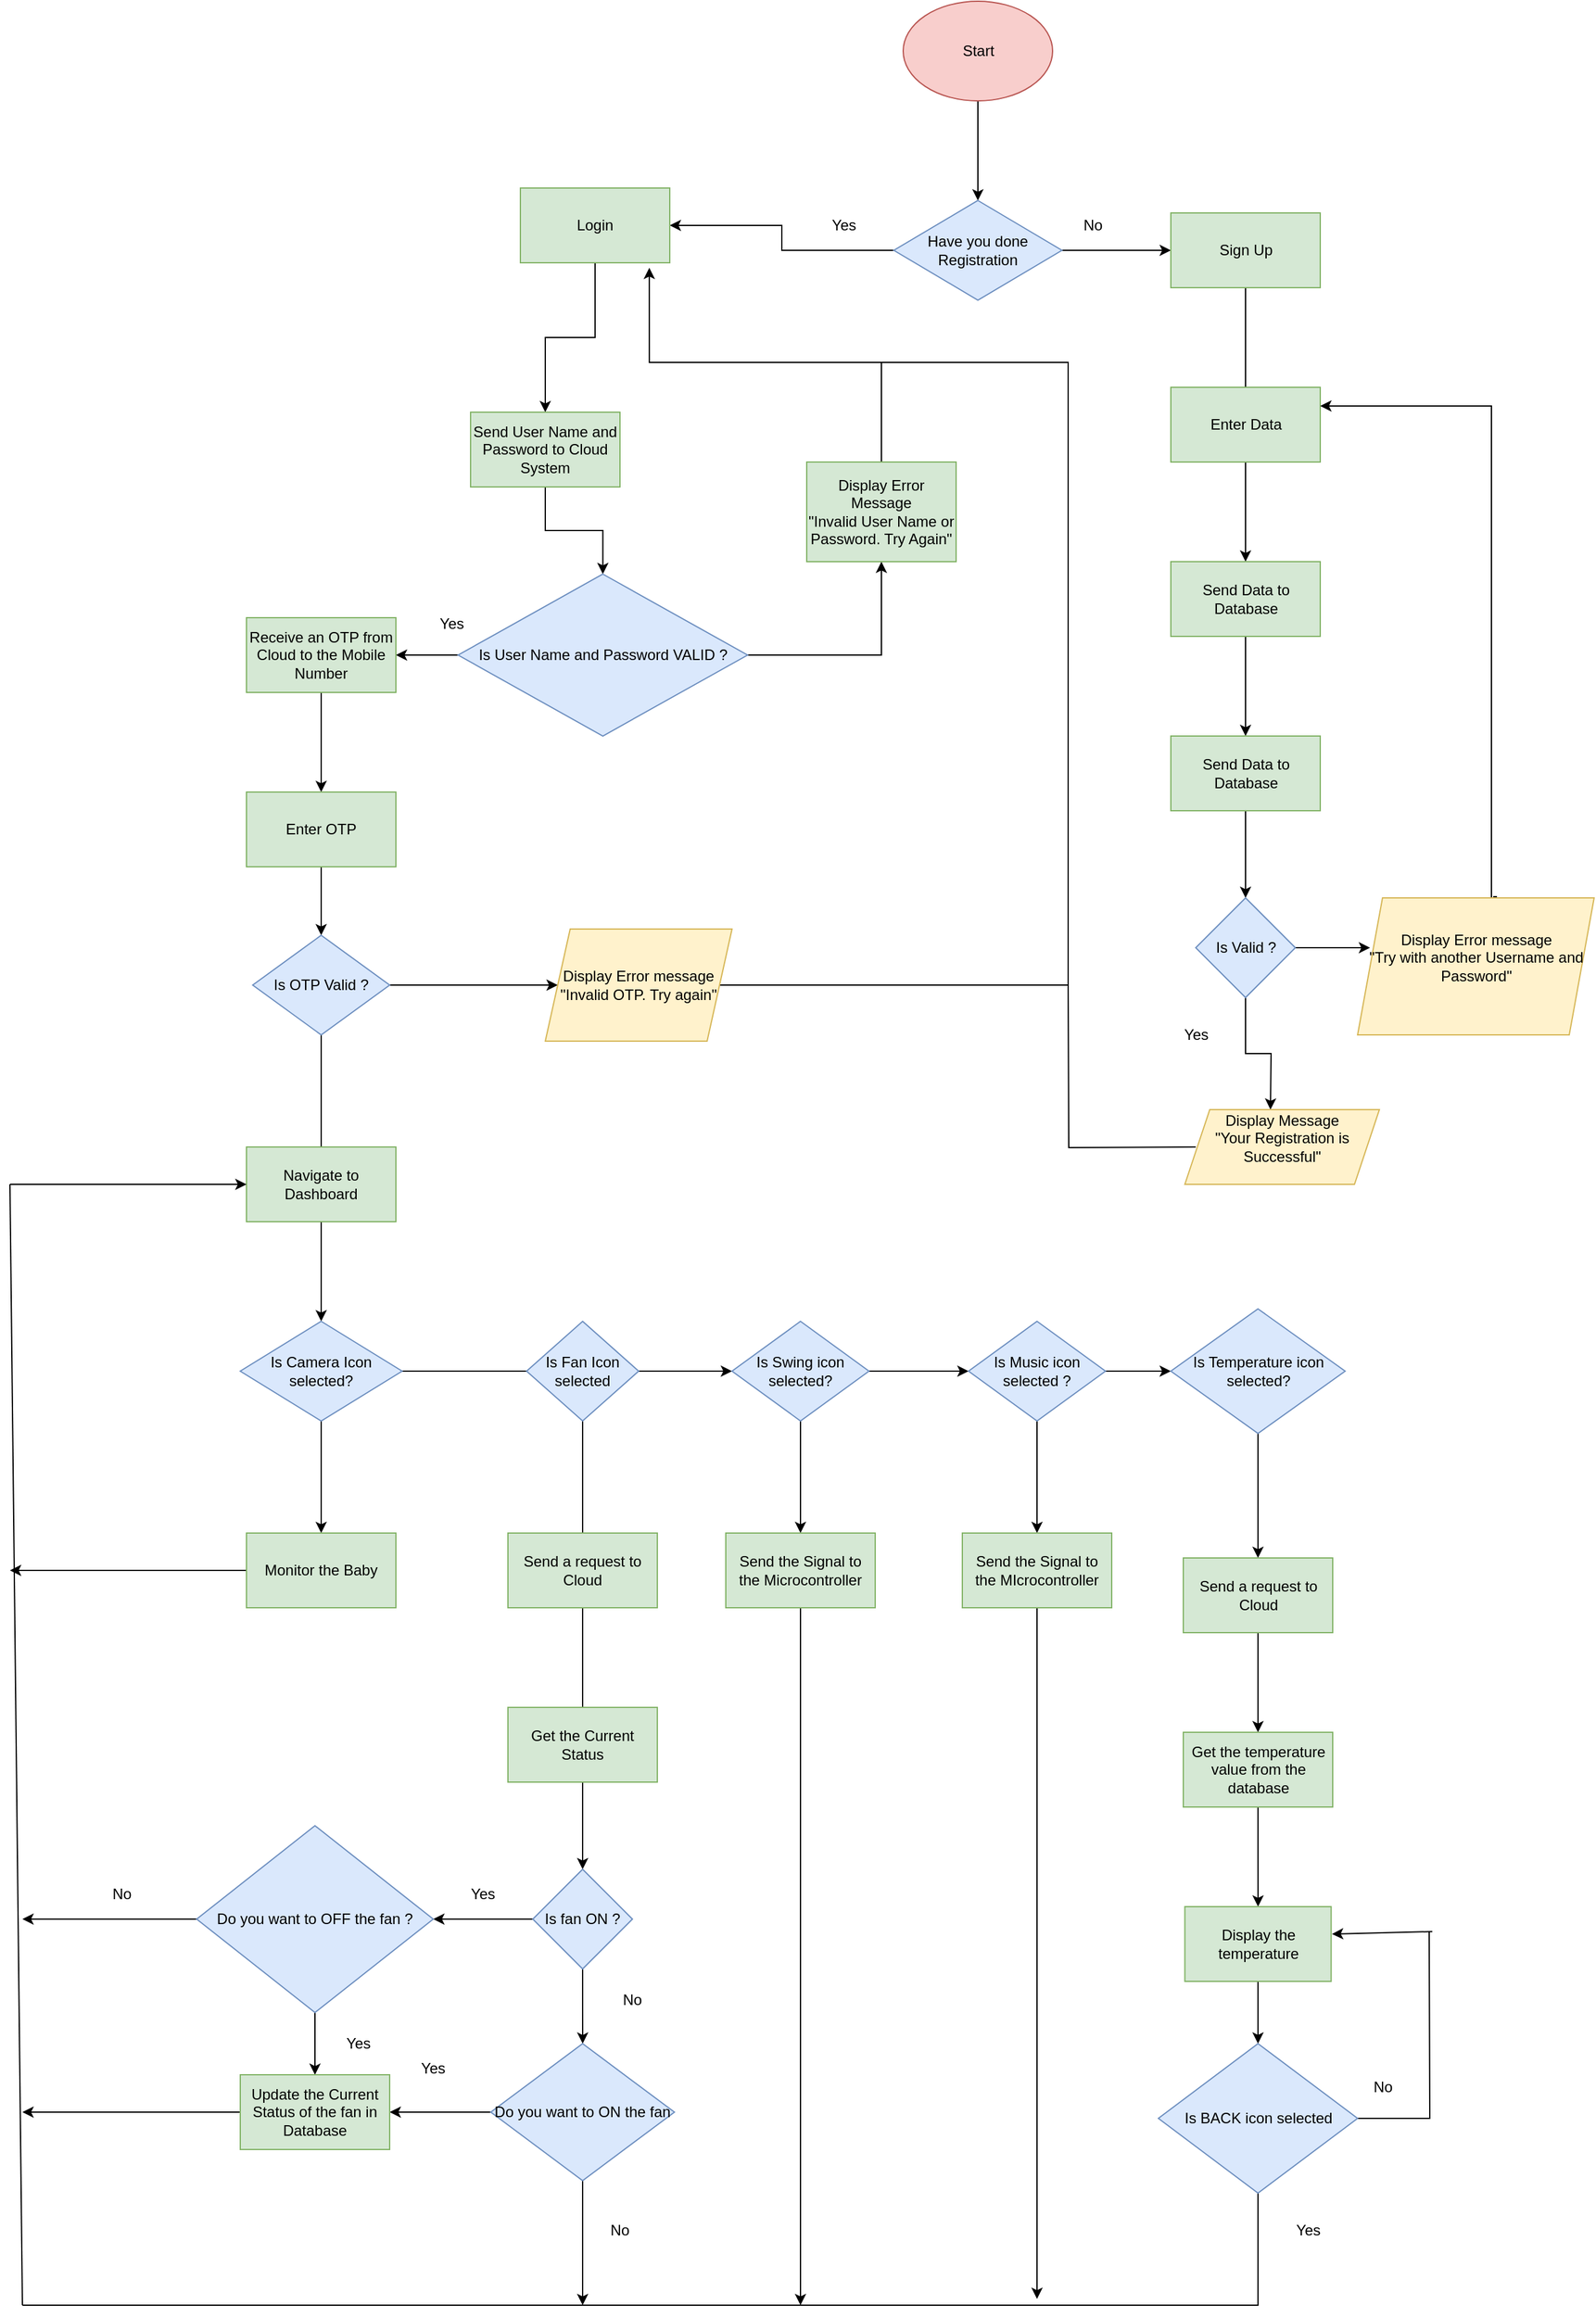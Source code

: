 <mxfile version="13.8.9-1" type="device"><diagram id="ltVIA25As3C9pOUCc6Ad" name="Page-1"><mxGraphModel dx="1888" dy="564" grid="1" gridSize="10" guides="1" tooltips="1" connect="1" arrows="1" fold="1" page="1" pageScale="1" pageWidth="850" pageHeight="1100" math="0" shadow="0"><root><mxCell id="0"/><mxCell id="1" parent="0"/><mxCell id="YHHCGldFSqdu_8x_-isY-6" value="" style="edgeStyle=orthogonalEdgeStyle;rounded=0;orthogonalLoop=1;jettySize=auto;html=1;" edge="1" parent="1" source="YHHCGldFSqdu_8x_-isY-4" target="YHHCGldFSqdu_8x_-isY-5"><mxGeometry relative="1" as="geometry"/></mxCell><mxCell id="YHHCGldFSqdu_8x_-isY-4" value="Start" style="ellipse;whiteSpace=wrap;html=1;fillColor=#f8cecc;strokeColor=#b85450;" vertex="1" parent="1"><mxGeometry x="337.5" y="10" width="120" height="80" as="geometry"/></mxCell><mxCell id="YHHCGldFSqdu_8x_-isY-10" value="" style="edgeStyle=orthogonalEdgeStyle;rounded=0;orthogonalLoop=1;jettySize=auto;html=1;" edge="1" parent="1" source="YHHCGldFSqdu_8x_-isY-5" target="YHHCGldFSqdu_8x_-isY-9"><mxGeometry relative="1" as="geometry"/></mxCell><mxCell id="YHHCGldFSqdu_8x_-isY-12" value="" style="edgeStyle=orthogonalEdgeStyle;rounded=0;orthogonalLoop=1;jettySize=auto;html=1;" edge="1" parent="1" source="YHHCGldFSqdu_8x_-isY-5" target="YHHCGldFSqdu_8x_-isY-11"><mxGeometry relative="1" as="geometry"/></mxCell><mxCell id="YHHCGldFSqdu_8x_-isY-5" value="Have you done Registration" style="rhombus;whiteSpace=wrap;html=1;fillColor=#dae8fc;strokeColor=#6c8ebf;" vertex="1" parent="1"><mxGeometry x="330" y="170" width="135" height="80" as="geometry"/></mxCell><mxCell id="YHHCGldFSqdu_8x_-isY-14" value="" style="edgeStyle=orthogonalEdgeStyle;rounded=0;orthogonalLoop=1;jettySize=auto;html=1;" edge="1" parent="1" source="YHHCGldFSqdu_8x_-isY-9" target="YHHCGldFSqdu_8x_-isY-13"><mxGeometry relative="1" as="geometry"/></mxCell><mxCell id="YHHCGldFSqdu_8x_-isY-9" value="Login" style="whiteSpace=wrap;html=1;fillColor=#d5e8d4;strokeColor=#82b366;" vertex="1" parent="1"><mxGeometry x="30" y="160" width="120" height="60" as="geometry"/></mxCell><mxCell id="YHHCGldFSqdu_8x_-isY-36" value="" style="edgeStyle=orthogonalEdgeStyle;rounded=0;orthogonalLoop=1;jettySize=auto;html=1;endArrow=none;endFill=0;" edge="1" parent="1" source="YHHCGldFSqdu_8x_-isY-11" target="YHHCGldFSqdu_8x_-isY-35"><mxGeometry relative="1" as="geometry"/></mxCell><mxCell id="YHHCGldFSqdu_8x_-isY-11" value="Sign Up" style="whiteSpace=wrap;html=1;fillColor=#d5e8d4;strokeColor=#82b366;" vertex="1" parent="1"><mxGeometry x="552.5" y="180" width="120" height="60" as="geometry"/></mxCell><mxCell id="YHHCGldFSqdu_8x_-isY-16" value="" style="edgeStyle=orthogonalEdgeStyle;rounded=0;orthogonalLoop=1;jettySize=auto;html=1;" edge="1" parent="1" source="YHHCGldFSqdu_8x_-isY-13" target="YHHCGldFSqdu_8x_-isY-15"><mxGeometry relative="1" as="geometry"/></mxCell><mxCell id="YHHCGldFSqdu_8x_-isY-13" value="Send User Name and Password to Cloud System" style="whiteSpace=wrap;html=1;fillColor=#d5e8d4;strokeColor=#82b366;" vertex="1" parent="1"><mxGeometry x="-10" y="340" width="120" height="60" as="geometry"/></mxCell><mxCell id="YHHCGldFSqdu_8x_-isY-20" value="" style="edgeStyle=orthogonalEdgeStyle;rounded=0;orthogonalLoop=1;jettySize=auto;html=1;" edge="1" parent="1" source="YHHCGldFSqdu_8x_-isY-15" target="YHHCGldFSqdu_8x_-isY-19"><mxGeometry relative="1" as="geometry"/></mxCell><mxCell id="YHHCGldFSqdu_8x_-isY-30" value="" style="edgeStyle=orthogonalEdgeStyle;rounded=0;orthogonalLoop=1;jettySize=auto;html=1;" edge="1" parent="1" source="YHHCGldFSqdu_8x_-isY-15" target="YHHCGldFSqdu_8x_-isY-29"><mxGeometry relative="1" as="geometry"/></mxCell><mxCell id="YHHCGldFSqdu_8x_-isY-15" value="Is User Name and Password VALID ?" style="rhombus;whiteSpace=wrap;html=1;fillColor=#dae8fc;strokeColor=#6c8ebf;" vertex="1" parent="1"><mxGeometry x="-20" y="470" width="232.5" height="130" as="geometry"/></mxCell><mxCell id="YHHCGldFSqdu_8x_-isY-17" value="Yes" style="text;html=1;strokeColor=none;fillColor=none;align=center;verticalAlign=middle;whiteSpace=wrap;rounded=0;" vertex="1" parent="1"><mxGeometry x="270" y="180" width="40" height="20" as="geometry"/></mxCell><mxCell id="YHHCGldFSqdu_8x_-isY-18" value="No" style="text;html=1;strokeColor=none;fillColor=none;align=center;verticalAlign=middle;whiteSpace=wrap;rounded=0;" vertex="1" parent="1"><mxGeometry x="470" y="180" width="40" height="20" as="geometry"/></mxCell><mxCell id="YHHCGldFSqdu_8x_-isY-22" value="" style="edgeStyle=orthogonalEdgeStyle;rounded=0;orthogonalLoop=1;jettySize=auto;html=1;" edge="1" parent="1" source="YHHCGldFSqdu_8x_-isY-19" target="YHHCGldFSqdu_8x_-isY-21"><mxGeometry relative="1" as="geometry"/></mxCell><mxCell id="YHHCGldFSqdu_8x_-isY-19" value="Receive an OTP from Cloud to the Mobile Number" style="whiteSpace=wrap;html=1;fillColor=#d5e8d4;strokeColor=#82b366;" vertex="1" parent="1"><mxGeometry x="-190" y="505" width="120" height="60" as="geometry"/></mxCell><mxCell id="YHHCGldFSqdu_8x_-isY-24" value="" style="edgeStyle=orthogonalEdgeStyle;rounded=0;orthogonalLoop=1;jettySize=auto;html=1;" edge="1" parent="1" source="YHHCGldFSqdu_8x_-isY-21" target="YHHCGldFSqdu_8x_-isY-23"><mxGeometry relative="1" as="geometry"/></mxCell><mxCell id="YHHCGldFSqdu_8x_-isY-21" value="Enter OTP" style="whiteSpace=wrap;html=1;fillColor=#d5e8d4;strokeColor=#82b366;" vertex="1" parent="1"><mxGeometry x="-190" y="645" width="120" height="60" as="geometry"/></mxCell><mxCell id="YHHCGldFSqdu_8x_-isY-26" value="" style="edgeStyle=orthogonalEdgeStyle;rounded=0;orthogonalLoop=1;jettySize=auto;html=1;entryX=0;entryY=0.5;entryDx=0;entryDy=0;" edge="1" parent="1" source="YHHCGldFSqdu_8x_-isY-23" target="YHHCGldFSqdu_8x_-isY-119"><mxGeometry relative="1" as="geometry"><mxPoint x="10" y="800" as="targetPoint"/></mxGeometry></mxCell><mxCell id="YHHCGldFSqdu_8x_-isY-52" value="" style="edgeStyle=orthogonalEdgeStyle;rounded=0;orthogonalLoop=1;jettySize=auto;html=1;endArrow=none;endFill=0;" edge="1" parent="1" source="YHHCGldFSqdu_8x_-isY-23" target="YHHCGldFSqdu_8x_-isY-51"><mxGeometry relative="1" as="geometry"/></mxCell><mxCell id="YHHCGldFSqdu_8x_-isY-23" value="Is OTP Valid ?" style="rhombus;whiteSpace=wrap;html=1;fillColor=#dae8fc;strokeColor=#6c8ebf;" vertex="1" parent="1"><mxGeometry x="-185" y="760" width="110" height="80" as="geometry"/></mxCell><mxCell id="YHHCGldFSqdu_8x_-isY-33" style="edgeStyle=orthogonalEdgeStyle;rounded=0;orthogonalLoop=1;jettySize=auto;html=1;endArrow=none;endFill=0;exitX=1;exitY=0.5;exitDx=0;exitDy=0;" edge="1" parent="1" source="YHHCGldFSqdu_8x_-isY-119"><mxGeometry relative="1" as="geometry"><mxPoint x="320" y="310" as="targetPoint"/><mxPoint x="130" y="800" as="sourcePoint"/><Array as="points"><mxPoint x="470" y="800"/><mxPoint x="470" y="300"/><mxPoint x="320" y="300"/></Array></mxGeometry></mxCell><mxCell id="YHHCGldFSqdu_8x_-isY-27" value="Yes" style="text;html=1;strokeColor=none;fillColor=none;align=center;verticalAlign=middle;whiteSpace=wrap;rounded=0;" vertex="1" parent="1"><mxGeometry x="-70" y="500" width="90" height="20" as="geometry"/></mxCell><mxCell id="YHHCGldFSqdu_8x_-isY-32" style="edgeStyle=orthogonalEdgeStyle;rounded=0;orthogonalLoop=1;jettySize=auto;html=1;exitX=0.5;exitY=0;exitDx=0;exitDy=0;entryX=0.863;entryY=1.067;entryDx=0;entryDy=0;entryPerimeter=0;" edge="1" parent="1" source="YHHCGldFSqdu_8x_-isY-29" target="YHHCGldFSqdu_8x_-isY-9"><mxGeometry relative="1" as="geometry"><mxPoint x="310" y="250" as="targetPoint"/></mxGeometry></mxCell><mxCell id="YHHCGldFSqdu_8x_-isY-29" value="&lt;div&gt;Display Error Message&lt;/div&gt;&lt;div&gt;&quot;Invalid User Name or Password. Try Again&quot;&lt;br&gt;&lt;/div&gt;" style="whiteSpace=wrap;html=1;fillColor=#d5e8d4;strokeColor=#82b366;" vertex="1" parent="1"><mxGeometry x="260" y="380" width="120" height="80" as="geometry"/></mxCell><mxCell id="YHHCGldFSqdu_8x_-isY-38" value="" style="edgeStyle=orthogonalEdgeStyle;rounded=0;orthogonalLoop=1;jettySize=auto;html=1;endArrow=classic;endFill=1;" edge="1" parent="1" source="YHHCGldFSqdu_8x_-isY-35" target="YHHCGldFSqdu_8x_-isY-37"><mxGeometry relative="1" as="geometry"/></mxCell><mxCell id="YHHCGldFSqdu_8x_-isY-35" value="Enter Data" style="whiteSpace=wrap;html=1;fillColor=#d5e8d4;strokeColor=#82b366;" vertex="1" parent="1"><mxGeometry x="552.5" y="320" width="120" height="60" as="geometry"/></mxCell><mxCell id="YHHCGldFSqdu_8x_-isY-40" value="" style="edgeStyle=orthogonalEdgeStyle;rounded=0;orthogonalLoop=1;jettySize=auto;html=1;endArrow=classic;endFill=1;" edge="1" parent="1" source="YHHCGldFSqdu_8x_-isY-37" target="YHHCGldFSqdu_8x_-isY-39"><mxGeometry relative="1" as="geometry"/></mxCell><mxCell id="YHHCGldFSqdu_8x_-isY-37" value="Send Data to Database" style="whiteSpace=wrap;html=1;fillColor=#d5e8d4;strokeColor=#82b366;" vertex="1" parent="1"><mxGeometry x="552.5" y="460" width="120" height="60" as="geometry"/></mxCell><mxCell id="YHHCGldFSqdu_8x_-isY-42" value="" style="edgeStyle=orthogonalEdgeStyle;rounded=0;orthogonalLoop=1;jettySize=auto;html=1;endArrow=classic;endFill=1;" edge="1" parent="1" source="YHHCGldFSqdu_8x_-isY-39" target="YHHCGldFSqdu_8x_-isY-41"><mxGeometry relative="1" as="geometry"/></mxCell><mxCell id="YHHCGldFSqdu_8x_-isY-39" value="Send Data to Database" style="whiteSpace=wrap;html=1;fillColor=#d5e8d4;strokeColor=#82b366;" vertex="1" parent="1"><mxGeometry x="552.5" y="600" width="120" height="60" as="geometry"/></mxCell><mxCell id="YHHCGldFSqdu_8x_-isY-44" value="" style="edgeStyle=orthogonalEdgeStyle;rounded=0;orthogonalLoop=1;jettySize=auto;html=1;endArrow=classic;endFill=1;" edge="1" parent="1" source="YHHCGldFSqdu_8x_-isY-41"><mxGeometry relative="1" as="geometry"><mxPoint x="632.5" y="900" as="targetPoint"/></mxGeometry></mxCell><mxCell id="YHHCGldFSqdu_8x_-isY-49" value="" style="edgeStyle=orthogonalEdgeStyle;rounded=0;orthogonalLoop=1;jettySize=auto;html=1;endArrow=classic;endFill=1;" edge="1" parent="1" source="YHHCGldFSqdu_8x_-isY-41"><mxGeometry relative="1" as="geometry"><mxPoint x="712.5" y="770" as="targetPoint"/></mxGeometry></mxCell><mxCell id="YHHCGldFSqdu_8x_-isY-41" value="Is Valid ?" style="rhombus;whiteSpace=wrap;html=1;fillColor=#dae8fc;strokeColor=#6c8ebf;" vertex="1" parent="1"><mxGeometry x="572.5" y="730" width="80" height="80" as="geometry"/></mxCell><mxCell id="YHHCGldFSqdu_8x_-isY-45" style="edgeStyle=orthogonalEdgeStyle;rounded=0;orthogonalLoop=1;jettySize=auto;html=1;endArrow=none;endFill=0;" edge="1" parent="1"><mxGeometry relative="1" as="geometry"><mxPoint x="470" y="800" as="targetPoint"/><mxPoint x="572.5" y="930" as="sourcePoint"/></mxGeometry></mxCell><mxCell id="YHHCGldFSqdu_8x_-isY-47" value="Yes" style="text;html=1;strokeColor=none;fillColor=none;align=center;verticalAlign=middle;whiteSpace=wrap;rounded=0;" vertex="1" parent="1"><mxGeometry x="552.5" y="830" width="40" height="20" as="geometry"/></mxCell><mxCell id="YHHCGldFSqdu_8x_-isY-50" style="edgeStyle=orthogonalEdgeStyle;rounded=0;orthogonalLoop=1;jettySize=auto;html=1;endArrow=classic;endFill=1;entryX=1;entryY=0.25;entryDx=0;entryDy=0;exitX=0.589;exitY=-0.009;exitDx=0;exitDy=0;exitPerimeter=0;" edge="1" parent="1" source="YHHCGldFSqdu_8x_-isY-121" target="YHHCGldFSqdu_8x_-isY-35"><mxGeometry relative="1" as="geometry"><mxPoint x="780" y="340" as="targetPoint"/><mxPoint x="800" y="730" as="sourcePoint"/><Array as="points"><mxPoint x="812" y="730"/><mxPoint x="810" y="730"/><mxPoint x="810" y="335"/></Array></mxGeometry></mxCell><mxCell id="YHHCGldFSqdu_8x_-isY-54" value="" style="edgeStyle=orthogonalEdgeStyle;rounded=0;orthogonalLoop=1;jettySize=auto;html=1;endArrow=classic;endFill=1;" edge="1" parent="1" source="YHHCGldFSqdu_8x_-isY-51" target="YHHCGldFSqdu_8x_-isY-53"><mxGeometry relative="1" as="geometry"/></mxCell><mxCell id="YHHCGldFSqdu_8x_-isY-51" value="Navigate to Dashboard" style="whiteSpace=wrap;html=1;fillColor=#d5e8d4;strokeColor=#82b366;" vertex="1" parent="1"><mxGeometry x="-190" y="930" width="120" height="60" as="geometry"/></mxCell><mxCell id="YHHCGldFSqdu_8x_-isY-56" value="" style="edgeStyle=orthogonalEdgeStyle;rounded=0;orthogonalLoop=1;jettySize=auto;html=1;endArrow=classic;endFill=1;" edge="1" parent="1" source="YHHCGldFSqdu_8x_-isY-53" target="YHHCGldFSqdu_8x_-isY-55"><mxGeometry relative="1" as="geometry"/></mxCell><mxCell id="YHHCGldFSqdu_8x_-isY-58" value="" style="edgeStyle=orthogonalEdgeStyle;rounded=0;orthogonalLoop=1;jettySize=auto;html=1;endArrow=none;endFill=0;" edge="1" parent="1" source="YHHCGldFSqdu_8x_-isY-53" target="YHHCGldFSqdu_8x_-isY-57"><mxGeometry relative="1" as="geometry"/></mxCell><mxCell id="YHHCGldFSqdu_8x_-isY-53" value="Is Camera Icon selected?" style="rhombus;whiteSpace=wrap;html=1;fillColor=#dae8fc;strokeColor=#6c8ebf;" vertex="1" parent="1"><mxGeometry x="-195" y="1070" width="130" height="80" as="geometry"/></mxCell><mxCell id="YHHCGldFSqdu_8x_-isY-118" style="edgeStyle=orthogonalEdgeStyle;rounded=0;orthogonalLoop=1;jettySize=auto;html=1;startArrow=none;startFill=0;endArrow=classic;endFill=1;" edge="1" parent="1" source="YHHCGldFSqdu_8x_-isY-55"><mxGeometry relative="1" as="geometry"><mxPoint x="-380" y="1270" as="targetPoint"/></mxGeometry></mxCell><mxCell id="YHHCGldFSqdu_8x_-isY-55" value="Monitor the Baby" style="whiteSpace=wrap;html=1;fillColor=#d5e8d4;strokeColor=#82b366;" vertex="1" parent="1"><mxGeometry x="-190" y="1240" width="120" height="60" as="geometry"/></mxCell><mxCell id="YHHCGldFSqdu_8x_-isY-60" value="" style="edgeStyle=orthogonalEdgeStyle;rounded=0;orthogonalLoop=1;jettySize=auto;html=1;endArrow=none;endFill=0;" edge="1" parent="1" source="YHHCGldFSqdu_8x_-isY-57" target="YHHCGldFSqdu_8x_-isY-59"><mxGeometry relative="1" as="geometry"/></mxCell><mxCell id="YHHCGldFSqdu_8x_-isY-75" value="" style="edgeStyle=orthogonalEdgeStyle;rounded=0;orthogonalLoop=1;jettySize=auto;html=1;endArrow=classic;endFill=1;" edge="1" parent="1" source="YHHCGldFSqdu_8x_-isY-57" target="YHHCGldFSqdu_8x_-isY-74"><mxGeometry relative="1" as="geometry"/></mxCell><mxCell id="YHHCGldFSqdu_8x_-isY-57" value="Is Fan Icon selected" style="rhombus;whiteSpace=wrap;html=1;fillColor=#dae8fc;strokeColor=#6c8ebf;" vertex="1" parent="1"><mxGeometry x="35" y="1070" width="90" height="80" as="geometry"/></mxCell><mxCell id="YHHCGldFSqdu_8x_-isY-62" value="" style="edgeStyle=orthogonalEdgeStyle;rounded=0;orthogonalLoop=1;jettySize=auto;html=1;endArrow=none;endFill=0;" edge="1" parent="1" source="YHHCGldFSqdu_8x_-isY-59" target="YHHCGldFSqdu_8x_-isY-61"><mxGeometry relative="1" as="geometry"/></mxCell><mxCell id="YHHCGldFSqdu_8x_-isY-59" value="Send a request to Cloud" style="whiteSpace=wrap;html=1;fillColor=#d5e8d4;strokeColor=#82b366;" vertex="1" parent="1"><mxGeometry x="20" y="1240" width="120" height="60" as="geometry"/></mxCell><mxCell id="YHHCGldFSqdu_8x_-isY-64" value="" style="edgeStyle=orthogonalEdgeStyle;rounded=0;orthogonalLoop=1;jettySize=auto;html=1;endArrow=classic;endFill=1;" edge="1" parent="1" source="YHHCGldFSqdu_8x_-isY-61" target="YHHCGldFSqdu_8x_-isY-63"><mxGeometry relative="1" as="geometry"/></mxCell><mxCell id="YHHCGldFSqdu_8x_-isY-61" value="Get the Current Status" style="whiteSpace=wrap;html=1;fillColor=#d5e8d4;strokeColor=#82b366;" vertex="1" parent="1"><mxGeometry x="20" y="1380" width="120" height="60" as="geometry"/></mxCell><mxCell id="YHHCGldFSqdu_8x_-isY-66" value="" style="edgeStyle=orthogonalEdgeStyle;rounded=0;orthogonalLoop=1;jettySize=auto;html=1;endArrow=classic;endFill=1;" edge="1" parent="1" source="YHHCGldFSqdu_8x_-isY-63" target="YHHCGldFSqdu_8x_-isY-65"><mxGeometry relative="1" as="geometry"/></mxCell><mxCell id="YHHCGldFSqdu_8x_-isY-68" value="" style="edgeStyle=orthogonalEdgeStyle;rounded=0;orthogonalLoop=1;jettySize=auto;html=1;endArrow=classic;endFill=1;" edge="1" parent="1" source="YHHCGldFSqdu_8x_-isY-63" target="YHHCGldFSqdu_8x_-isY-67"><mxGeometry relative="1" as="geometry"/></mxCell><mxCell id="YHHCGldFSqdu_8x_-isY-63" value="Is fan ON ?" style="rhombus;whiteSpace=wrap;html=1;fillColor=#dae8fc;strokeColor=#6c8ebf;" vertex="1" parent="1"><mxGeometry x="40" y="1510" width="80" height="80" as="geometry"/></mxCell><mxCell id="YHHCGldFSqdu_8x_-isY-72" value="" style="edgeStyle=orthogonalEdgeStyle;rounded=0;orthogonalLoop=1;jettySize=auto;html=1;endArrow=classic;endFill=1;" edge="1" parent="1" source="YHHCGldFSqdu_8x_-isY-65" target="YHHCGldFSqdu_8x_-isY-71"><mxGeometry relative="1" as="geometry"/></mxCell><mxCell id="YHHCGldFSqdu_8x_-isY-114" style="edgeStyle=orthogonalEdgeStyle;rounded=0;orthogonalLoop=1;jettySize=auto;html=1;startArrow=none;startFill=0;endArrow=classic;endFill=1;" edge="1" parent="1" source="YHHCGldFSqdu_8x_-isY-65"><mxGeometry relative="1" as="geometry"><mxPoint x="-370" y="1550" as="targetPoint"/></mxGeometry></mxCell><mxCell id="YHHCGldFSqdu_8x_-isY-65" value="Do you want to OFF the fan ?" style="rhombus;whiteSpace=wrap;html=1;fillColor=#dae8fc;strokeColor=#6c8ebf;" vertex="1" parent="1"><mxGeometry x="-230" y="1475" width="190" height="150" as="geometry"/></mxCell><mxCell id="YHHCGldFSqdu_8x_-isY-73" style="edgeStyle=orthogonalEdgeStyle;rounded=0;orthogonalLoop=1;jettySize=auto;html=1;exitX=0;exitY=0.5;exitDx=0;exitDy=0;entryX=1;entryY=0.5;entryDx=0;entryDy=0;endArrow=classic;endFill=1;" edge="1" parent="1" source="YHHCGldFSqdu_8x_-isY-67" target="YHHCGldFSqdu_8x_-isY-71"><mxGeometry relative="1" as="geometry"/></mxCell><mxCell id="YHHCGldFSqdu_8x_-isY-112" style="edgeStyle=orthogonalEdgeStyle;rounded=0;orthogonalLoop=1;jettySize=auto;html=1;exitX=0.5;exitY=1;exitDx=0;exitDy=0;startArrow=none;startFill=0;endArrow=classic;endFill=1;" edge="1" parent="1" source="YHHCGldFSqdu_8x_-isY-67"><mxGeometry relative="1" as="geometry"><mxPoint x="80" y="1860" as="targetPoint"/></mxGeometry></mxCell><mxCell id="YHHCGldFSqdu_8x_-isY-67" value="Do you want to ON the fan" style="rhombus;whiteSpace=wrap;html=1;fillColor=#dae8fc;strokeColor=#6c8ebf;" vertex="1" parent="1"><mxGeometry x="6.25" y="1650" width="147.5" height="110" as="geometry"/></mxCell><mxCell id="YHHCGldFSqdu_8x_-isY-69" value="Yes" style="text;html=1;strokeColor=none;fillColor=none;align=center;verticalAlign=middle;whiteSpace=wrap;rounded=0;" vertex="1" parent="1"><mxGeometry x="-20" y="1520" width="40" height="20" as="geometry"/></mxCell><mxCell id="YHHCGldFSqdu_8x_-isY-70" value="No" style="text;html=1;strokeColor=none;fillColor=none;align=center;verticalAlign=middle;whiteSpace=wrap;rounded=0;" vertex="1" parent="1"><mxGeometry x="100" y="1605" width="40" height="20" as="geometry"/></mxCell><mxCell id="YHHCGldFSqdu_8x_-isY-113" style="edgeStyle=orthogonalEdgeStyle;rounded=0;orthogonalLoop=1;jettySize=auto;html=1;startArrow=none;startFill=0;endArrow=classic;endFill=1;" edge="1" parent="1" source="YHHCGldFSqdu_8x_-isY-71"><mxGeometry relative="1" as="geometry"><mxPoint x="-370" y="1705" as="targetPoint"/></mxGeometry></mxCell><mxCell id="YHHCGldFSqdu_8x_-isY-71" value="Update the Current Status of the fan in Database" style="whiteSpace=wrap;html=1;fillColor=#d5e8d4;strokeColor=#82b366;" vertex="1" parent="1"><mxGeometry x="-195" y="1675" width="120" height="60" as="geometry"/></mxCell><mxCell id="YHHCGldFSqdu_8x_-isY-77" value="" style="edgeStyle=orthogonalEdgeStyle;rounded=0;orthogonalLoop=1;jettySize=auto;html=1;endArrow=classic;endFill=1;" edge="1" parent="1" source="YHHCGldFSqdu_8x_-isY-74" target="YHHCGldFSqdu_8x_-isY-76"><mxGeometry relative="1" as="geometry"/></mxCell><mxCell id="YHHCGldFSqdu_8x_-isY-79" value="" style="edgeStyle=orthogonalEdgeStyle;rounded=0;orthogonalLoop=1;jettySize=auto;html=1;endArrow=classic;endFill=1;" edge="1" parent="1" source="YHHCGldFSqdu_8x_-isY-74" target="YHHCGldFSqdu_8x_-isY-78"><mxGeometry relative="1" as="geometry"/></mxCell><mxCell id="YHHCGldFSqdu_8x_-isY-74" value="Is Swing icon selected?" style="rhombus;whiteSpace=wrap;html=1;fillColor=#dae8fc;strokeColor=#6c8ebf;" vertex="1" parent="1"><mxGeometry x="200" y="1070" width="110" height="80" as="geometry"/></mxCell><mxCell id="YHHCGldFSqdu_8x_-isY-105" style="edgeStyle=orthogonalEdgeStyle;rounded=0;orthogonalLoop=1;jettySize=auto;html=1;exitX=0.5;exitY=1;exitDx=0;exitDy=0;startArrow=none;startFill=0;endArrow=classic;endFill=1;" edge="1" parent="1" source="YHHCGldFSqdu_8x_-isY-76"><mxGeometry relative="1" as="geometry"><mxPoint x="255" y="1860" as="targetPoint"/></mxGeometry></mxCell><mxCell id="YHHCGldFSqdu_8x_-isY-76" value="Send the Signal to the Microcontroller" style="whiteSpace=wrap;html=1;fillColor=#d5e8d4;strokeColor=#82b366;" vertex="1" parent="1"><mxGeometry x="195" y="1240" width="120" height="60" as="geometry"/></mxCell><mxCell id="YHHCGldFSqdu_8x_-isY-81" value="" style="edgeStyle=orthogonalEdgeStyle;rounded=0;orthogonalLoop=1;jettySize=auto;html=1;endArrow=classic;endFill=1;" edge="1" parent="1" source="YHHCGldFSqdu_8x_-isY-78" target="YHHCGldFSqdu_8x_-isY-80"><mxGeometry relative="1" as="geometry"/></mxCell><mxCell id="YHHCGldFSqdu_8x_-isY-83" value="" style="edgeStyle=orthogonalEdgeStyle;rounded=0;orthogonalLoop=1;jettySize=auto;html=1;endArrow=classic;endFill=1;" edge="1" parent="1" source="YHHCGldFSqdu_8x_-isY-78" target="YHHCGldFSqdu_8x_-isY-82"><mxGeometry relative="1" as="geometry"/></mxCell><mxCell id="YHHCGldFSqdu_8x_-isY-78" value="Is Music icon selected ?" style="rhombus;whiteSpace=wrap;html=1;fillColor=#dae8fc;strokeColor=#6c8ebf;" vertex="1" parent="1"><mxGeometry x="390" y="1070" width="110" height="80" as="geometry"/></mxCell><mxCell id="YHHCGldFSqdu_8x_-isY-106" style="edgeStyle=orthogonalEdgeStyle;rounded=0;orthogonalLoop=1;jettySize=auto;html=1;startArrow=none;startFill=0;endArrow=classic;endFill=1;" edge="1" parent="1" source="YHHCGldFSqdu_8x_-isY-80"><mxGeometry relative="1" as="geometry"><mxPoint x="445" y="1855" as="targetPoint"/></mxGeometry></mxCell><mxCell id="YHHCGldFSqdu_8x_-isY-80" value="Send the Signal to the MIcrocontroller" style="whiteSpace=wrap;html=1;fillColor=#d5e8d4;strokeColor=#82b366;" vertex="1" parent="1"><mxGeometry x="385" y="1240" width="120" height="60" as="geometry"/></mxCell><mxCell id="YHHCGldFSqdu_8x_-isY-85" value="" style="edgeStyle=orthogonalEdgeStyle;rounded=0;orthogonalLoop=1;jettySize=auto;html=1;endArrow=classic;endFill=1;" edge="1" parent="1" source="YHHCGldFSqdu_8x_-isY-82" target="YHHCGldFSqdu_8x_-isY-84"><mxGeometry relative="1" as="geometry"/></mxCell><mxCell id="YHHCGldFSqdu_8x_-isY-82" value="Is Temperature icon selected?" style="rhombus;whiteSpace=wrap;html=1;fillColor=#dae8fc;strokeColor=#6c8ebf;" vertex="1" parent="1"><mxGeometry x="552.5" y="1060" width="140" height="100" as="geometry"/></mxCell><mxCell id="YHHCGldFSqdu_8x_-isY-87" value="" style="edgeStyle=orthogonalEdgeStyle;rounded=0;orthogonalLoop=1;jettySize=auto;html=1;endArrow=classic;endFill=1;" edge="1" parent="1" source="YHHCGldFSqdu_8x_-isY-84" target="YHHCGldFSqdu_8x_-isY-86"><mxGeometry relative="1" as="geometry"/></mxCell><mxCell id="YHHCGldFSqdu_8x_-isY-84" value="Send a request to Cloud" style="whiteSpace=wrap;html=1;fillColor=#d5e8d4;strokeColor=#82b366;" vertex="1" parent="1"><mxGeometry x="562.5" y="1260" width="120" height="60" as="geometry"/></mxCell><mxCell id="YHHCGldFSqdu_8x_-isY-89" value="" style="edgeStyle=orthogonalEdgeStyle;rounded=0;orthogonalLoop=1;jettySize=auto;html=1;endArrow=classic;endFill=1;" edge="1" parent="1" source="YHHCGldFSqdu_8x_-isY-86" target="YHHCGldFSqdu_8x_-isY-88"><mxGeometry relative="1" as="geometry"/></mxCell><mxCell id="YHHCGldFSqdu_8x_-isY-86" value="Get the temperature value from the database" style="whiteSpace=wrap;html=1;fillColor=#d5e8d4;strokeColor=#82b366;" vertex="1" parent="1"><mxGeometry x="562.5" y="1400" width="120" height="60" as="geometry"/></mxCell><mxCell id="YHHCGldFSqdu_8x_-isY-96" style="edgeStyle=orthogonalEdgeStyle;rounded=0;orthogonalLoop=1;jettySize=auto;html=1;exitX=0.5;exitY=1;exitDx=0;exitDy=0;endArrow=classic;endFill=1;" edge="1" parent="1" source="YHHCGldFSqdu_8x_-isY-88" target="YHHCGldFSqdu_8x_-isY-95"><mxGeometry relative="1" as="geometry"/></mxCell><mxCell id="YHHCGldFSqdu_8x_-isY-88" value="Display the temperature" style="whiteSpace=wrap;html=1;fillColor=#d5e8d4;strokeColor=#82b366;" vertex="1" parent="1"><mxGeometry x="563.75" y="1540" width="117.5" height="60" as="geometry"/></mxCell><mxCell id="YHHCGldFSqdu_8x_-isY-97" style="edgeStyle=orthogonalEdgeStyle;rounded=0;orthogonalLoop=1;jettySize=auto;html=1;endArrow=none;endFill=0;" edge="1" parent="1" source="YHHCGldFSqdu_8x_-isY-95"><mxGeometry relative="1" as="geometry"><mxPoint x="-370" y="1860" as="targetPoint"/><Array as="points"><mxPoint x="623" y="1860"/><mxPoint x="310" y="1860"/></Array></mxGeometry></mxCell><mxCell id="YHHCGldFSqdu_8x_-isY-101" style="edgeStyle=orthogonalEdgeStyle;rounded=0;orthogonalLoop=1;jettySize=auto;html=1;endArrow=none;endFill=0;" edge="1" parent="1" source="YHHCGldFSqdu_8x_-isY-95"><mxGeometry relative="1" as="geometry"><mxPoint x="760" y="1560" as="targetPoint"/></mxGeometry></mxCell><mxCell id="YHHCGldFSqdu_8x_-isY-95" value="Is BACK icon selected" style="rhombus;whiteSpace=wrap;html=1;fillColor=#dae8fc;strokeColor=#6c8ebf;" vertex="1" parent="1"><mxGeometry x="542.5" y="1650" width="160" height="120" as="geometry"/></mxCell><mxCell id="YHHCGldFSqdu_8x_-isY-98" value="" style="endArrow=none;html=1;" edge="1" parent="1"><mxGeometry width="50" height="50" relative="1" as="geometry"><mxPoint x="-370" y="1860" as="sourcePoint"/><mxPoint x="-380" y="960" as="targetPoint"/></mxGeometry></mxCell><mxCell id="YHHCGldFSqdu_8x_-isY-99" value="" style="endArrow=classic;html=1;entryX=0;entryY=0.5;entryDx=0;entryDy=0;endFill=1;" edge="1" parent="1" target="YHHCGldFSqdu_8x_-isY-51"><mxGeometry width="50" height="50" relative="1" as="geometry"><mxPoint x="-380" y="960" as="sourcePoint"/><mxPoint x="-330" y="910" as="targetPoint"/><Array as="points"/></mxGeometry></mxCell><mxCell id="YHHCGldFSqdu_8x_-isY-100" value="Yes" style="text;html=1;strokeColor=none;fillColor=none;align=center;verticalAlign=middle;whiteSpace=wrap;rounded=0;" vertex="1" parent="1"><mxGeometry x="642.5" y="1790" width="40" height="20" as="geometry"/></mxCell><mxCell id="YHHCGldFSqdu_8x_-isY-102" value="" style="endArrow=none;html=1;exitX=1.006;exitY=0.367;exitDx=0;exitDy=0;exitPerimeter=0;endFill=0;startArrow=classic;startFill=1;" edge="1" parent="1" source="YHHCGldFSqdu_8x_-isY-88"><mxGeometry width="50" height="50" relative="1" as="geometry"><mxPoint x="712.5" y="1610" as="sourcePoint"/><mxPoint x="762.5" y="1560" as="targetPoint"/></mxGeometry></mxCell><mxCell id="YHHCGldFSqdu_8x_-isY-103" value="No" style="text;html=1;strokeColor=none;fillColor=none;align=center;verticalAlign=middle;whiteSpace=wrap;rounded=0;" vertex="1" parent="1"><mxGeometry x="702.5" y="1675" width="40" height="20" as="geometry"/></mxCell><mxCell id="YHHCGldFSqdu_8x_-isY-107" value="Yes" style="text;html=1;strokeColor=none;fillColor=none;align=center;verticalAlign=middle;whiteSpace=wrap;rounded=0;" vertex="1" parent="1"><mxGeometry x="-120" y="1640" width="40" height="20" as="geometry"/></mxCell><mxCell id="YHHCGldFSqdu_8x_-isY-109" value="Yes" style="text;html=1;strokeColor=none;fillColor=none;align=center;verticalAlign=middle;whiteSpace=wrap;rounded=0;" vertex="1" parent="1"><mxGeometry x="-60" y="1660" width="40" height="20" as="geometry"/></mxCell><mxCell id="YHHCGldFSqdu_8x_-isY-115" value="No" style="text;html=1;strokeColor=none;fillColor=none;align=center;verticalAlign=middle;whiteSpace=wrap;rounded=0;" vertex="1" parent="1"><mxGeometry x="-310" y="1520" width="40" height="20" as="geometry"/></mxCell><mxCell id="YHHCGldFSqdu_8x_-isY-117" value="No" style="text;html=1;strokeColor=none;fillColor=none;align=center;verticalAlign=middle;whiteSpace=wrap;rounded=0;" vertex="1" parent="1"><mxGeometry x="90" y="1790" width="40" height="20" as="geometry"/></mxCell><mxCell id="YHHCGldFSqdu_8x_-isY-119" value="&lt;div&gt;Display Error message&lt;/div&gt;&lt;div&gt;&quot;Invalid OTP. Try again&quot;&lt;br&gt;&lt;/div&gt;" style="shape=parallelogram;perimeter=parallelogramPerimeter;whiteSpace=wrap;html=1;fixedSize=1;fillColor=#fff2cc;strokeColor=#d6b656;" vertex="1" parent="1"><mxGeometry x="50" y="755" width="150" height="90" as="geometry"/></mxCell><mxCell id="YHHCGldFSqdu_8x_-isY-120" value="&#xA;&lt;div&gt;Display Message&lt;/div&gt;&lt;div&gt;&quot;Your Registration is Successful&quot;&lt;br&gt;&lt;/div&gt;&#xA;&#xA;" style="shape=parallelogram;perimeter=parallelogramPerimeter;whiteSpace=wrap;html=1;fixedSize=1;fillColor=#fff2cc;strokeColor=#d6b656;" vertex="1" parent="1"><mxGeometry x="563.75" y="900" width="156.25" height="60" as="geometry"/></mxCell><mxCell id="YHHCGldFSqdu_8x_-isY-121" value="&#xA;&lt;div&gt;Display Error message &lt;br&gt;&lt;/div&gt;&lt;div&gt;&quot;Try with another Username and Password&quot;&lt;br&gt;&lt;/div&gt;&#xA;&#xA;" style="shape=parallelogram;perimeter=parallelogramPerimeter;whiteSpace=wrap;html=1;fixedSize=1;fillColor=#fff2cc;strokeColor=#d6b656;" vertex="1" parent="1"><mxGeometry x="702.5" y="730" width="190" height="110" as="geometry"/></mxCell></root></mxGraphModel></diagram></mxfile>
